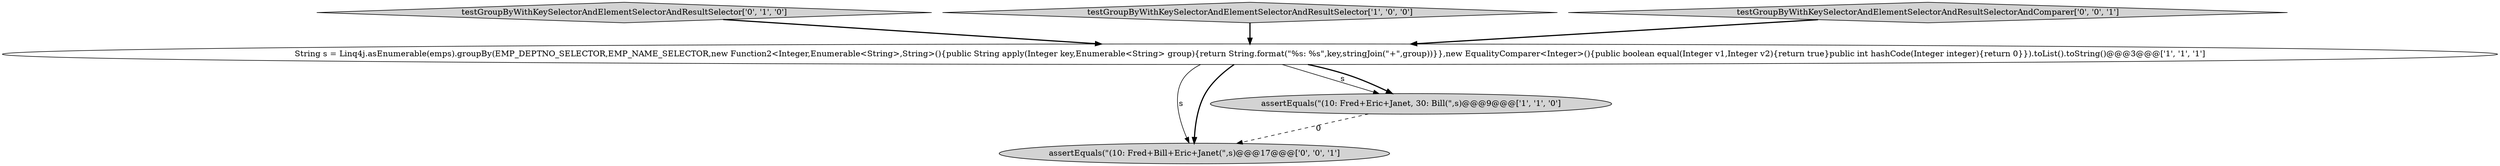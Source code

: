 digraph {
3 [style = filled, label = "testGroupByWithKeySelectorAndElementSelectorAndResultSelector['0', '1', '0']", fillcolor = lightgray, shape = diamond image = "AAA0AAABBB2BBB"];
4 [style = filled, label = "assertEquals(\"(10: Fred+Bill+Eric+Janet(\",s)@@@17@@@['0', '0', '1']", fillcolor = lightgray, shape = ellipse image = "AAA0AAABBB3BBB"];
2 [style = filled, label = "String s = Linq4j.asEnumerable(emps).groupBy(EMP_DEPTNO_SELECTOR,EMP_NAME_SELECTOR,new Function2<Integer,Enumerable<String>,String>(){public String apply(Integer key,Enumerable<String> group){return String.format(\"%s: %s\",key,stringJoin(\"+\",group))}},new EqualityComparer<Integer>(){public boolean equal(Integer v1,Integer v2){return true}public int hashCode(Integer integer){return 0}}).toList().toString()@@@3@@@['1', '1', '1']", fillcolor = white, shape = ellipse image = "AAA0AAABBB1BBB"];
1 [style = filled, label = "assertEquals(\"(10: Fred+Eric+Janet, 30: Bill(\",s)@@@9@@@['1', '1', '0']", fillcolor = lightgray, shape = ellipse image = "AAA0AAABBB1BBB"];
0 [style = filled, label = "testGroupByWithKeySelectorAndElementSelectorAndResultSelector['1', '0', '0']", fillcolor = lightgray, shape = diamond image = "AAA0AAABBB1BBB"];
5 [style = filled, label = "testGroupByWithKeySelectorAndElementSelectorAndResultSelectorAndComparer['0', '0', '1']", fillcolor = lightgray, shape = diamond image = "AAA0AAABBB3BBB"];
1->4 [style = dashed, label="0"];
5->2 [style = bold, label=""];
2->4 [style = solid, label="s"];
3->2 [style = bold, label=""];
2->4 [style = bold, label=""];
2->1 [style = solid, label="s"];
2->1 [style = bold, label=""];
0->2 [style = bold, label=""];
}
